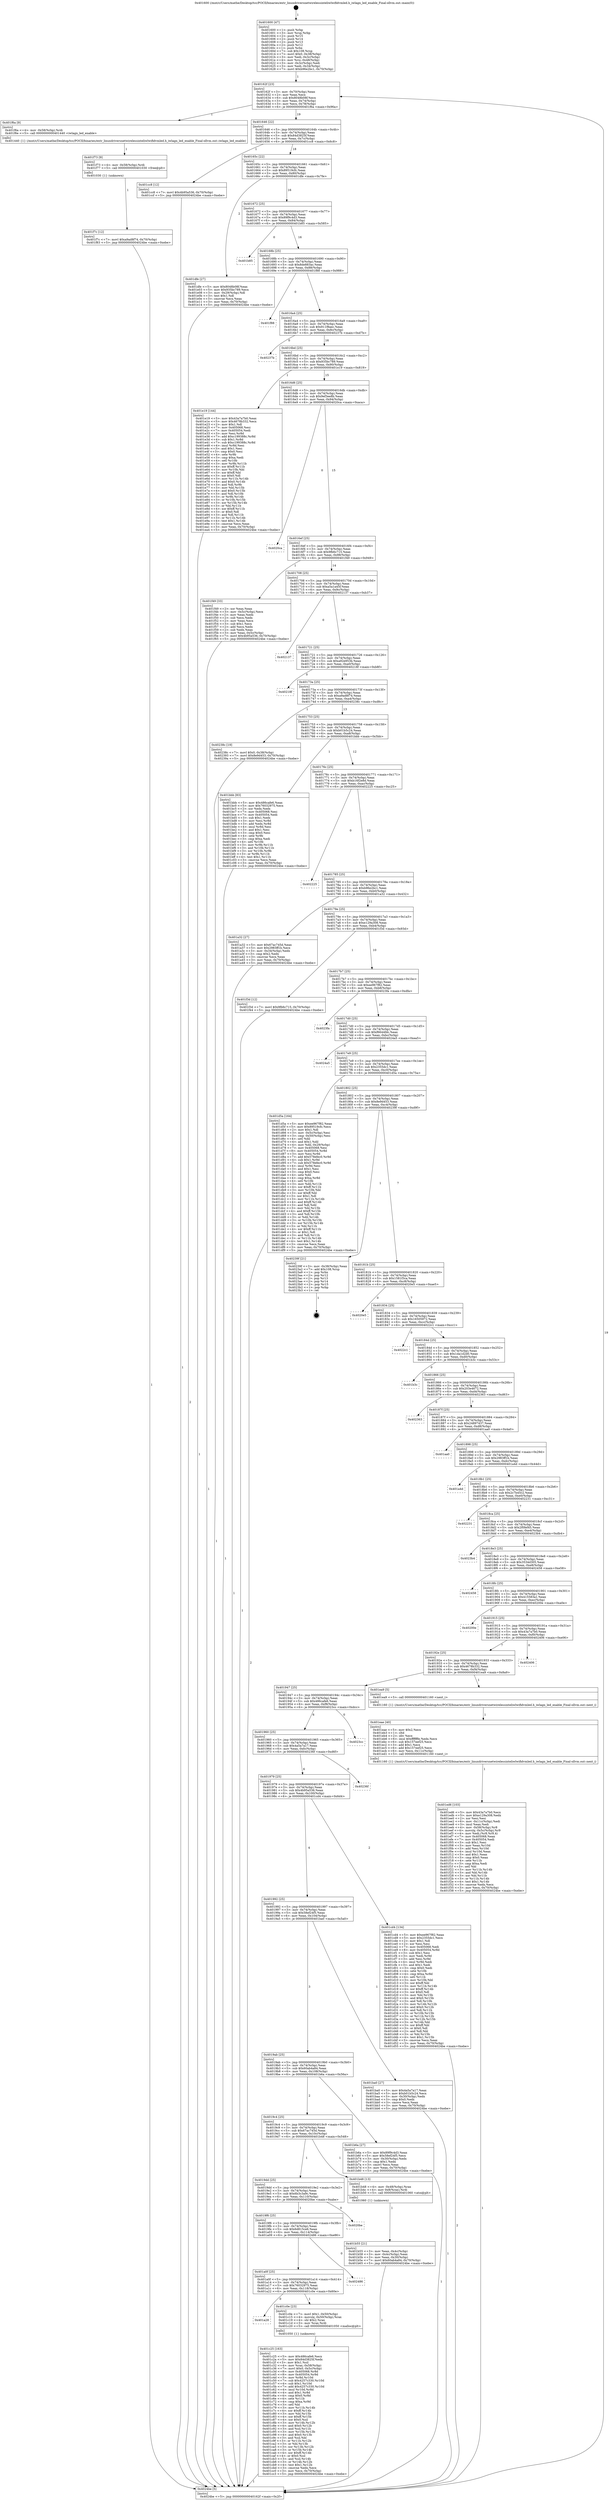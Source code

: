 digraph "0x401600" {
  label = "0x401600 (/mnt/c/Users/mathe/Desktop/tcc/POCII/binaries/extr_linuxdriversnetwirelessinteliwlwifidvmled.h_iwlagn_led_enable_Final-ollvm.out::main(0))"
  labelloc = "t"
  node[shape=record]

  Entry [label="",width=0.3,height=0.3,shape=circle,fillcolor=black,style=filled]
  "0x40162f" [label="{
     0x40162f [23]\l
     | [instrs]\l
     &nbsp;&nbsp;0x40162f \<+3\>: mov -0x70(%rbp),%eax\l
     &nbsp;&nbsp;0x401632 \<+2\>: mov %eax,%ecx\l
     &nbsp;&nbsp;0x401634 \<+6\>: sub $0x8048b08f,%ecx\l
     &nbsp;&nbsp;0x40163a \<+3\>: mov %eax,-0x74(%rbp)\l
     &nbsp;&nbsp;0x40163d \<+3\>: mov %ecx,-0x78(%rbp)\l
     &nbsp;&nbsp;0x401640 \<+6\>: je 0000000000401f6a \<main+0x96a\>\l
  }"]
  "0x401f6a" [label="{
     0x401f6a [9]\l
     | [instrs]\l
     &nbsp;&nbsp;0x401f6a \<+4\>: mov -0x58(%rbp),%rdi\l
     &nbsp;&nbsp;0x401f6e \<+5\>: call 0000000000401440 \<iwlagn_led_enable\>\l
     | [calls]\l
     &nbsp;&nbsp;0x401440 \{1\} (/mnt/c/Users/mathe/Desktop/tcc/POCII/binaries/extr_linuxdriversnetwirelessinteliwlwifidvmled.h_iwlagn_led_enable_Final-ollvm.out::iwlagn_led_enable)\l
  }"]
  "0x401646" [label="{
     0x401646 [22]\l
     | [instrs]\l
     &nbsp;&nbsp;0x401646 \<+5\>: jmp 000000000040164b \<main+0x4b\>\l
     &nbsp;&nbsp;0x40164b \<+3\>: mov -0x74(%rbp),%eax\l
     &nbsp;&nbsp;0x40164e \<+5\>: sub $0x84d3825f,%eax\l
     &nbsp;&nbsp;0x401653 \<+3\>: mov %eax,-0x7c(%rbp)\l
     &nbsp;&nbsp;0x401656 \<+6\>: je 0000000000401cc8 \<main+0x6c8\>\l
  }"]
  Exit [label="",width=0.3,height=0.3,shape=circle,fillcolor=black,style=filled,peripheries=2]
  "0x401cc8" [label="{
     0x401cc8 [12]\l
     | [instrs]\l
     &nbsp;&nbsp;0x401cc8 \<+7\>: movl $0x4b95a536,-0x70(%rbp)\l
     &nbsp;&nbsp;0x401ccf \<+5\>: jmp 00000000004024be \<main+0xebe\>\l
  }"]
  "0x40165c" [label="{
     0x40165c [22]\l
     | [instrs]\l
     &nbsp;&nbsp;0x40165c \<+5\>: jmp 0000000000401661 \<main+0x61\>\l
     &nbsp;&nbsp;0x401661 \<+3\>: mov -0x74(%rbp),%eax\l
     &nbsp;&nbsp;0x401664 \<+5\>: sub $0x89519cfc,%eax\l
     &nbsp;&nbsp;0x401669 \<+3\>: mov %eax,-0x80(%rbp)\l
     &nbsp;&nbsp;0x40166c \<+6\>: je 0000000000401dfe \<main+0x7fe\>\l
  }"]
  "0x401f7c" [label="{
     0x401f7c [12]\l
     | [instrs]\l
     &nbsp;&nbsp;0x401f7c \<+7\>: movl $0xa9ad8f74,-0x70(%rbp)\l
     &nbsp;&nbsp;0x401f83 \<+5\>: jmp 00000000004024be \<main+0xebe\>\l
  }"]
  "0x401dfe" [label="{
     0x401dfe [27]\l
     | [instrs]\l
     &nbsp;&nbsp;0x401dfe \<+5\>: mov $0x8048b08f,%eax\l
     &nbsp;&nbsp;0x401e03 \<+5\>: mov $0x935bc789,%ecx\l
     &nbsp;&nbsp;0x401e08 \<+3\>: mov -0x29(%rbp),%dl\l
     &nbsp;&nbsp;0x401e0b \<+3\>: test $0x1,%dl\l
     &nbsp;&nbsp;0x401e0e \<+3\>: cmovne %ecx,%eax\l
     &nbsp;&nbsp;0x401e11 \<+3\>: mov %eax,-0x70(%rbp)\l
     &nbsp;&nbsp;0x401e14 \<+5\>: jmp 00000000004024be \<main+0xebe\>\l
  }"]
  "0x401672" [label="{
     0x401672 [25]\l
     | [instrs]\l
     &nbsp;&nbsp;0x401672 \<+5\>: jmp 0000000000401677 \<main+0x77\>\l
     &nbsp;&nbsp;0x401677 \<+3\>: mov -0x74(%rbp),%eax\l
     &nbsp;&nbsp;0x40167a \<+5\>: sub $0x89f9c4d3,%eax\l
     &nbsp;&nbsp;0x40167f \<+6\>: mov %eax,-0x84(%rbp)\l
     &nbsp;&nbsp;0x401685 \<+6\>: je 0000000000401b85 \<main+0x585\>\l
  }"]
  "0x401f73" [label="{
     0x401f73 [9]\l
     | [instrs]\l
     &nbsp;&nbsp;0x401f73 \<+4\>: mov -0x58(%rbp),%rdi\l
     &nbsp;&nbsp;0x401f77 \<+5\>: call 0000000000401030 \<free@plt\>\l
     | [calls]\l
     &nbsp;&nbsp;0x401030 \{1\} (unknown)\l
  }"]
  "0x401b85" [label="{
     0x401b85\l
  }", style=dashed]
  "0x40168b" [label="{
     0x40168b [25]\l
     | [instrs]\l
     &nbsp;&nbsp;0x40168b \<+5\>: jmp 0000000000401690 \<main+0x90\>\l
     &nbsp;&nbsp;0x401690 \<+3\>: mov -0x74(%rbp),%eax\l
     &nbsp;&nbsp;0x401693 \<+5\>: sub $0x8de883ac,%eax\l
     &nbsp;&nbsp;0x401698 \<+6\>: mov %eax,-0x88(%rbp)\l
     &nbsp;&nbsp;0x40169e \<+6\>: je 0000000000401f88 \<main+0x988\>\l
  }"]
  "0x401ed6" [label="{
     0x401ed6 [103]\l
     | [instrs]\l
     &nbsp;&nbsp;0x401ed6 \<+5\>: mov $0x43a7a7b0,%ecx\l
     &nbsp;&nbsp;0x401edb \<+5\>: mov $0xe129a308,%edx\l
     &nbsp;&nbsp;0x401ee0 \<+2\>: xor %esi,%esi\l
     &nbsp;&nbsp;0x401ee2 \<+6\>: mov -0x11c(%rbp),%edi\l
     &nbsp;&nbsp;0x401ee8 \<+3\>: imul %eax,%edi\l
     &nbsp;&nbsp;0x401eeb \<+4\>: mov -0x58(%rbp),%r8\l
     &nbsp;&nbsp;0x401eef \<+4\>: movslq -0x5c(%rbp),%r9\l
     &nbsp;&nbsp;0x401ef3 \<+4\>: mov %edi,(%r8,%r9,4)\l
     &nbsp;&nbsp;0x401ef7 \<+7\>: mov 0x405068,%eax\l
     &nbsp;&nbsp;0x401efe \<+7\>: mov 0x405054,%edi\l
     &nbsp;&nbsp;0x401f05 \<+3\>: sub $0x1,%esi\l
     &nbsp;&nbsp;0x401f08 \<+3\>: mov %eax,%r10d\l
     &nbsp;&nbsp;0x401f0b \<+3\>: add %esi,%r10d\l
     &nbsp;&nbsp;0x401f0e \<+4\>: imul %r10d,%eax\l
     &nbsp;&nbsp;0x401f12 \<+3\>: and $0x1,%eax\l
     &nbsp;&nbsp;0x401f15 \<+3\>: cmp $0x0,%eax\l
     &nbsp;&nbsp;0x401f18 \<+4\>: sete %r11b\l
     &nbsp;&nbsp;0x401f1c \<+3\>: cmp $0xa,%edi\l
     &nbsp;&nbsp;0x401f1f \<+3\>: setl %bl\l
     &nbsp;&nbsp;0x401f22 \<+3\>: mov %r11b,%r14b\l
     &nbsp;&nbsp;0x401f25 \<+3\>: and %bl,%r14b\l
     &nbsp;&nbsp;0x401f28 \<+3\>: xor %bl,%r11b\l
     &nbsp;&nbsp;0x401f2b \<+3\>: or %r11b,%r14b\l
     &nbsp;&nbsp;0x401f2e \<+4\>: test $0x1,%r14b\l
     &nbsp;&nbsp;0x401f32 \<+3\>: cmovne %edx,%ecx\l
     &nbsp;&nbsp;0x401f35 \<+3\>: mov %ecx,-0x70(%rbp)\l
     &nbsp;&nbsp;0x401f38 \<+5\>: jmp 00000000004024be \<main+0xebe\>\l
  }"]
  "0x401f88" [label="{
     0x401f88\l
  }", style=dashed]
  "0x4016a4" [label="{
     0x4016a4 [25]\l
     | [instrs]\l
     &nbsp;&nbsp;0x4016a4 \<+5\>: jmp 00000000004016a9 \<main+0xa9\>\l
     &nbsp;&nbsp;0x4016a9 \<+3\>: mov -0x74(%rbp),%eax\l
     &nbsp;&nbsp;0x4016ac \<+5\>: sub $0x911f8aec,%eax\l
     &nbsp;&nbsp;0x4016b1 \<+6\>: mov %eax,-0x8c(%rbp)\l
     &nbsp;&nbsp;0x4016b7 \<+6\>: je 000000000040237b \<main+0xd7b\>\l
  }"]
  "0x401eae" [label="{
     0x401eae [40]\l
     | [instrs]\l
     &nbsp;&nbsp;0x401eae \<+5\>: mov $0x2,%ecx\l
     &nbsp;&nbsp;0x401eb3 \<+1\>: cltd\l
     &nbsp;&nbsp;0x401eb4 \<+2\>: idiv %ecx\l
     &nbsp;&nbsp;0x401eb6 \<+6\>: imul $0xfffffffe,%edx,%ecx\l
     &nbsp;&nbsp;0x401ebc \<+6\>: sub $0x157eef25,%ecx\l
     &nbsp;&nbsp;0x401ec2 \<+3\>: add $0x1,%ecx\l
     &nbsp;&nbsp;0x401ec5 \<+6\>: add $0x157eef25,%ecx\l
     &nbsp;&nbsp;0x401ecb \<+6\>: mov %ecx,-0x11c(%rbp)\l
     &nbsp;&nbsp;0x401ed1 \<+5\>: call 0000000000401160 \<next_i\>\l
     | [calls]\l
     &nbsp;&nbsp;0x401160 \{1\} (/mnt/c/Users/mathe/Desktop/tcc/POCII/binaries/extr_linuxdriversnetwirelessinteliwlwifidvmled.h_iwlagn_led_enable_Final-ollvm.out::next_i)\l
  }"]
  "0x40237b" [label="{
     0x40237b\l
  }", style=dashed]
  "0x4016bd" [label="{
     0x4016bd [25]\l
     | [instrs]\l
     &nbsp;&nbsp;0x4016bd \<+5\>: jmp 00000000004016c2 \<main+0xc2\>\l
     &nbsp;&nbsp;0x4016c2 \<+3\>: mov -0x74(%rbp),%eax\l
     &nbsp;&nbsp;0x4016c5 \<+5\>: sub $0x935bc789,%eax\l
     &nbsp;&nbsp;0x4016ca \<+6\>: mov %eax,-0x90(%rbp)\l
     &nbsp;&nbsp;0x4016d0 \<+6\>: je 0000000000401e19 \<main+0x819\>\l
  }"]
  "0x401c25" [label="{
     0x401c25 [163]\l
     | [instrs]\l
     &nbsp;&nbsp;0x401c25 \<+5\>: mov $0x486cafe6,%ecx\l
     &nbsp;&nbsp;0x401c2a \<+5\>: mov $0x84d3825f,%edx\l
     &nbsp;&nbsp;0x401c2f \<+3\>: mov $0x1,%sil\l
     &nbsp;&nbsp;0x401c32 \<+4\>: mov %rax,-0x58(%rbp)\l
     &nbsp;&nbsp;0x401c36 \<+7\>: movl $0x0,-0x5c(%rbp)\l
     &nbsp;&nbsp;0x401c3d \<+8\>: mov 0x405068,%r8d\l
     &nbsp;&nbsp;0x401c45 \<+8\>: mov 0x405054,%r9d\l
     &nbsp;&nbsp;0x401c4d \<+3\>: mov %r8d,%r10d\l
     &nbsp;&nbsp;0x401c50 \<+7\>: sub $0x4257c330,%r10d\l
     &nbsp;&nbsp;0x401c57 \<+4\>: sub $0x1,%r10d\l
     &nbsp;&nbsp;0x401c5b \<+7\>: add $0x4257c330,%r10d\l
     &nbsp;&nbsp;0x401c62 \<+4\>: imul %r10d,%r8d\l
     &nbsp;&nbsp;0x401c66 \<+4\>: and $0x1,%r8d\l
     &nbsp;&nbsp;0x401c6a \<+4\>: cmp $0x0,%r8d\l
     &nbsp;&nbsp;0x401c6e \<+4\>: sete %r11b\l
     &nbsp;&nbsp;0x401c72 \<+4\>: cmp $0xa,%r9d\l
     &nbsp;&nbsp;0x401c76 \<+3\>: setl %bl\l
     &nbsp;&nbsp;0x401c79 \<+3\>: mov %r11b,%r14b\l
     &nbsp;&nbsp;0x401c7c \<+4\>: xor $0xff,%r14b\l
     &nbsp;&nbsp;0x401c80 \<+3\>: mov %bl,%r15b\l
     &nbsp;&nbsp;0x401c83 \<+4\>: xor $0xff,%r15b\l
     &nbsp;&nbsp;0x401c87 \<+4\>: xor $0x0,%sil\l
     &nbsp;&nbsp;0x401c8b \<+3\>: mov %r14b,%r12b\l
     &nbsp;&nbsp;0x401c8e \<+4\>: and $0x0,%r12b\l
     &nbsp;&nbsp;0x401c92 \<+3\>: and %sil,%r11b\l
     &nbsp;&nbsp;0x401c95 \<+3\>: mov %r15b,%r13b\l
     &nbsp;&nbsp;0x401c98 \<+4\>: and $0x0,%r13b\l
     &nbsp;&nbsp;0x401c9c \<+3\>: and %sil,%bl\l
     &nbsp;&nbsp;0x401c9f \<+3\>: or %r11b,%r12b\l
     &nbsp;&nbsp;0x401ca2 \<+3\>: or %bl,%r13b\l
     &nbsp;&nbsp;0x401ca5 \<+3\>: xor %r13b,%r12b\l
     &nbsp;&nbsp;0x401ca8 \<+3\>: or %r15b,%r14b\l
     &nbsp;&nbsp;0x401cab \<+4\>: xor $0xff,%r14b\l
     &nbsp;&nbsp;0x401caf \<+4\>: or $0x0,%sil\l
     &nbsp;&nbsp;0x401cb3 \<+3\>: and %sil,%r14b\l
     &nbsp;&nbsp;0x401cb6 \<+3\>: or %r14b,%r12b\l
     &nbsp;&nbsp;0x401cb9 \<+4\>: test $0x1,%r12b\l
     &nbsp;&nbsp;0x401cbd \<+3\>: cmovne %edx,%ecx\l
     &nbsp;&nbsp;0x401cc0 \<+3\>: mov %ecx,-0x70(%rbp)\l
     &nbsp;&nbsp;0x401cc3 \<+5\>: jmp 00000000004024be \<main+0xebe\>\l
  }"]
  "0x401e19" [label="{
     0x401e19 [144]\l
     | [instrs]\l
     &nbsp;&nbsp;0x401e19 \<+5\>: mov $0x43a7a7b0,%eax\l
     &nbsp;&nbsp;0x401e1e \<+5\>: mov $0x4678b332,%ecx\l
     &nbsp;&nbsp;0x401e23 \<+2\>: mov $0x1,%dl\l
     &nbsp;&nbsp;0x401e25 \<+7\>: mov 0x405068,%esi\l
     &nbsp;&nbsp;0x401e2c \<+7\>: mov 0x405054,%edi\l
     &nbsp;&nbsp;0x401e33 \<+3\>: mov %esi,%r8d\l
     &nbsp;&nbsp;0x401e36 \<+7\>: add $0xc199388c,%r8d\l
     &nbsp;&nbsp;0x401e3d \<+4\>: sub $0x1,%r8d\l
     &nbsp;&nbsp;0x401e41 \<+7\>: sub $0xc199388c,%r8d\l
     &nbsp;&nbsp;0x401e48 \<+4\>: imul %r8d,%esi\l
     &nbsp;&nbsp;0x401e4c \<+3\>: and $0x1,%esi\l
     &nbsp;&nbsp;0x401e4f \<+3\>: cmp $0x0,%esi\l
     &nbsp;&nbsp;0x401e52 \<+4\>: sete %r9b\l
     &nbsp;&nbsp;0x401e56 \<+3\>: cmp $0xa,%edi\l
     &nbsp;&nbsp;0x401e59 \<+4\>: setl %r10b\l
     &nbsp;&nbsp;0x401e5d \<+3\>: mov %r9b,%r11b\l
     &nbsp;&nbsp;0x401e60 \<+4\>: xor $0xff,%r11b\l
     &nbsp;&nbsp;0x401e64 \<+3\>: mov %r10b,%bl\l
     &nbsp;&nbsp;0x401e67 \<+3\>: xor $0xff,%bl\l
     &nbsp;&nbsp;0x401e6a \<+3\>: xor $0x0,%dl\l
     &nbsp;&nbsp;0x401e6d \<+3\>: mov %r11b,%r14b\l
     &nbsp;&nbsp;0x401e70 \<+4\>: and $0x0,%r14b\l
     &nbsp;&nbsp;0x401e74 \<+3\>: and %dl,%r9b\l
     &nbsp;&nbsp;0x401e77 \<+3\>: mov %bl,%r15b\l
     &nbsp;&nbsp;0x401e7a \<+4\>: and $0x0,%r15b\l
     &nbsp;&nbsp;0x401e7e \<+3\>: and %dl,%r10b\l
     &nbsp;&nbsp;0x401e81 \<+3\>: or %r9b,%r14b\l
     &nbsp;&nbsp;0x401e84 \<+3\>: or %r10b,%r15b\l
     &nbsp;&nbsp;0x401e87 \<+3\>: xor %r15b,%r14b\l
     &nbsp;&nbsp;0x401e8a \<+3\>: or %bl,%r11b\l
     &nbsp;&nbsp;0x401e8d \<+4\>: xor $0xff,%r11b\l
     &nbsp;&nbsp;0x401e91 \<+3\>: or $0x0,%dl\l
     &nbsp;&nbsp;0x401e94 \<+3\>: and %dl,%r11b\l
     &nbsp;&nbsp;0x401e97 \<+3\>: or %r11b,%r14b\l
     &nbsp;&nbsp;0x401e9a \<+4\>: test $0x1,%r14b\l
     &nbsp;&nbsp;0x401e9e \<+3\>: cmovne %ecx,%eax\l
     &nbsp;&nbsp;0x401ea1 \<+3\>: mov %eax,-0x70(%rbp)\l
     &nbsp;&nbsp;0x401ea4 \<+5\>: jmp 00000000004024be \<main+0xebe\>\l
  }"]
  "0x4016d6" [label="{
     0x4016d6 [25]\l
     | [instrs]\l
     &nbsp;&nbsp;0x4016d6 \<+5\>: jmp 00000000004016db \<main+0xdb\>\l
     &nbsp;&nbsp;0x4016db \<+3\>: mov -0x74(%rbp),%eax\l
     &nbsp;&nbsp;0x4016de \<+5\>: sub $0x9ef3ee8b,%eax\l
     &nbsp;&nbsp;0x4016e3 \<+6\>: mov %eax,-0x94(%rbp)\l
     &nbsp;&nbsp;0x4016e9 \<+6\>: je 00000000004020ca \<main+0xaca\>\l
  }"]
  "0x401a28" [label="{
     0x401a28\l
  }", style=dashed]
  "0x4020ca" [label="{
     0x4020ca\l
  }", style=dashed]
  "0x4016ef" [label="{
     0x4016ef [25]\l
     | [instrs]\l
     &nbsp;&nbsp;0x4016ef \<+5\>: jmp 00000000004016f4 \<main+0xf4\>\l
     &nbsp;&nbsp;0x4016f4 \<+3\>: mov -0x74(%rbp),%eax\l
     &nbsp;&nbsp;0x4016f7 \<+5\>: sub $0x9fb6c715,%eax\l
     &nbsp;&nbsp;0x4016fc \<+6\>: mov %eax,-0x98(%rbp)\l
     &nbsp;&nbsp;0x401702 \<+6\>: je 0000000000401f49 \<main+0x949\>\l
  }"]
  "0x401c0e" [label="{
     0x401c0e [23]\l
     | [instrs]\l
     &nbsp;&nbsp;0x401c0e \<+7\>: movl $0x1,-0x50(%rbp)\l
     &nbsp;&nbsp;0x401c15 \<+4\>: movslq -0x50(%rbp),%rax\l
     &nbsp;&nbsp;0x401c19 \<+4\>: shl $0x2,%rax\l
     &nbsp;&nbsp;0x401c1d \<+3\>: mov %rax,%rdi\l
     &nbsp;&nbsp;0x401c20 \<+5\>: call 0000000000401050 \<malloc@plt\>\l
     | [calls]\l
     &nbsp;&nbsp;0x401050 \{1\} (unknown)\l
  }"]
  "0x401f49" [label="{
     0x401f49 [33]\l
     | [instrs]\l
     &nbsp;&nbsp;0x401f49 \<+2\>: xor %eax,%eax\l
     &nbsp;&nbsp;0x401f4b \<+3\>: mov -0x5c(%rbp),%ecx\l
     &nbsp;&nbsp;0x401f4e \<+2\>: mov %eax,%edx\l
     &nbsp;&nbsp;0x401f50 \<+2\>: sub %ecx,%edx\l
     &nbsp;&nbsp;0x401f52 \<+2\>: mov %eax,%ecx\l
     &nbsp;&nbsp;0x401f54 \<+3\>: sub $0x1,%ecx\l
     &nbsp;&nbsp;0x401f57 \<+2\>: add %ecx,%edx\l
     &nbsp;&nbsp;0x401f59 \<+2\>: sub %edx,%eax\l
     &nbsp;&nbsp;0x401f5b \<+3\>: mov %eax,-0x5c(%rbp)\l
     &nbsp;&nbsp;0x401f5e \<+7\>: movl $0x4b95a536,-0x70(%rbp)\l
     &nbsp;&nbsp;0x401f65 \<+5\>: jmp 00000000004024be \<main+0xebe\>\l
  }"]
  "0x401708" [label="{
     0x401708 [25]\l
     | [instrs]\l
     &nbsp;&nbsp;0x401708 \<+5\>: jmp 000000000040170d \<main+0x10d\>\l
     &nbsp;&nbsp;0x40170d \<+3\>: mov -0x74(%rbp),%eax\l
     &nbsp;&nbsp;0x401710 \<+5\>: sub $0xa5a1a45f,%eax\l
     &nbsp;&nbsp;0x401715 \<+6\>: mov %eax,-0x9c(%rbp)\l
     &nbsp;&nbsp;0x40171b \<+6\>: je 0000000000402137 \<main+0xb37\>\l
  }"]
  "0x401a0f" [label="{
     0x401a0f [25]\l
     | [instrs]\l
     &nbsp;&nbsp;0x401a0f \<+5\>: jmp 0000000000401a14 \<main+0x414\>\l
     &nbsp;&nbsp;0x401a14 \<+3\>: mov -0x74(%rbp),%eax\l
     &nbsp;&nbsp;0x401a17 \<+5\>: sub $0x76032975,%eax\l
     &nbsp;&nbsp;0x401a1c \<+6\>: mov %eax,-0x118(%rbp)\l
     &nbsp;&nbsp;0x401a22 \<+6\>: je 0000000000401c0e \<main+0x60e\>\l
  }"]
  "0x402137" [label="{
     0x402137\l
  }", style=dashed]
  "0x401721" [label="{
     0x401721 [25]\l
     | [instrs]\l
     &nbsp;&nbsp;0x401721 \<+5\>: jmp 0000000000401726 \<main+0x126\>\l
     &nbsp;&nbsp;0x401726 \<+3\>: mov -0x74(%rbp),%eax\l
     &nbsp;&nbsp;0x401729 \<+5\>: sub $0xa92e953b,%eax\l
     &nbsp;&nbsp;0x40172e \<+6\>: mov %eax,-0xa0(%rbp)\l
     &nbsp;&nbsp;0x401734 \<+6\>: je 000000000040218f \<main+0xb8f\>\l
  }"]
  "0x402486" [label="{
     0x402486\l
  }", style=dashed]
  "0x40218f" [label="{
     0x40218f\l
  }", style=dashed]
  "0x40173a" [label="{
     0x40173a [25]\l
     | [instrs]\l
     &nbsp;&nbsp;0x40173a \<+5\>: jmp 000000000040173f \<main+0x13f\>\l
     &nbsp;&nbsp;0x40173f \<+3\>: mov -0x74(%rbp),%eax\l
     &nbsp;&nbsp;0x401742 \<+5\>: sub $0xa9ad8f74,%eax\l
     &nbsp;&nbsp;0x401747 \<+6\>: mov %eax,-0xa4(%rbp)\l
     &nbsp;&nbsp;0x40174d \<+6\>: je 000000000040238c \<main+0xd8c\>\l
  }"]
  "0x4019f6" [label="{
     0x4019f6 [25]\l
     | [instrs]\l
     &nbsp;&nbsp;0x4019f6 \<+5\>: jmp 00000000004019fb \<main+0x3fb\>\l
     &nbsp;&nbsp;0x4019fb \<+3\>: mov -0x74(%rbp),%eax\l
     &nbsp;&nbsp;0x4019fe \<+5\>: sub $0x6d815ce6,%eax\l
     &nbsp;&nbsp;0x401a03 \<+6\>: mov %eax,-0x114(%rbp)\l
     &nbsp;&nbsp;0x401a09 \<+6\>: je 0000000000402486 \<main+0xe86\>\l
  }"]
  "0x40238c" [label="{
     0x40238c [19]\l
     | [instrs]\l
     &nbsp;&nbsp;0x40238c \<+7\>: movl $0x0,-0x38(%rbp)\l
     &nbsp;&nbsp;0x402393 \<+7\>: movl $0x8e9d453,-0x70(%rbp)\l
     &nbsp;&nbsp;0x40239a \<+5\>: jmp 00000000004024be \<main+0xebe\>\l
  }"]
  "0x401753" [label="{
     0x401753 [25]\l
     | [instrs]\l
     &nbsp;&nbsp;0x401753 \<+5\>: jmp 0000000000401758 \<main+0x158\>\l
     &nbsp;&nbsp;0x401758 \<+3\>: mov -0x74(%rbp),%eax\l
     &nbsp;&nbsp;0x40175b \<+5\>: sub $0xb01b5c24,%eax\l
     &nbsp;&nbsp;0x401760 \<+6\>: mov %eax,-0xa8(%rbp)\l
     &nbsp;&nbsp;0x401766 \<+6\>: je 0000000000401bbb \<main+0x5bb\>\l
  }"]
  "0x4020be" [label="{
     0x4020be\l
  }", style=dashed]
  "0x401bbb" [label="{
     0x401bbb [83]\l
     | [instrs]\l
     &nbsp;&nbsp;0x401bbb \<+5\>: mov $0x486cafe6,%eax\l
     &nbsp;&nbsp;0x401bc0 \<+5\>: mov $0x76032975,%ecx\l
     &nbsp;&nbsp;0x401bc5 \<+2\>: xor %edx,%edx\l
     &nbsp;&nbsp;0x401bc7 \<+7\>: mov 0x405068,%esi\l
     &nbsp;&nbsp;0x401bce \<+7\>: mov 0x405054,%edi\l
     &nbsp;&nbsp;0x401bd5 \<+3\>: sub $0x1,%edx\l
     &nbsp;&nbsp;0x401bd8 \<+3\>: mov %esi,%r8d\l
     &nbsp;&nbsp;0x401bdb \<+3\>: add %edx,%r8d\l
     &nbsp;&nbsp;0x401bde \<+4\>: imul %r8d,%esi\l
     &nbsp;&nbsp;0x401be2 \<+3\>: and $0x1,%esi\l
     &nbsp;&nbsp;0x401be5 \<+3\>: cmp $0x0,%esi\l
     &nbsp;&nbsp;0x401be8 \<+4\>: sete %r9b\l
     &nbsp;&nbsp;0x401bec \<+3\>: cmp $0xa,%edi\l
     &nbsp;&nbsp;0x401bef \<+4\>: setl %r10b\l
     &nbsp;&nbsp;0x401bf3 \<+3\>: mov %r9b,%r11b\l
     &nbsp;&nbsp;0x401bf6 \<+3\>: and %r10b,%r11b\l
     &nbsp;&nbsp;0x401bf9 \<+3\>: xor %r10b,%r9b\l
     &nbsp;&nbsp;0x401bfc \<+3\>: or %r9b,%r11b\l
     &nbsp;&nbsp;0x401bff \<+4\>: test $0x1,%r11b\l
     &nbsp;&nbsp;0x401c03 \<+3\>: cmovne %ecx,%eax\l
     &nbsp;&nbsp;0x401c06 \<+3\>: mov %eax,-0x70(%rbp)\l
     &nbsp;&nbsp;0x401c09 \<+5\>: jmp 00000000004024be \<main+0xebe\>\l
  }"]
  "0x40176c" [label="{
     0x40176c [25]\l
     | [instrs]\l
     &nbsp;&nbsp;0x40176c \<+5\>: jmp 0000000000401771 \<main+0x171\>\l
     &nbsp;&nbsp;0x401771 \<+3\>: mov -0x74(%rbp),%eax\l
     &nbsp;&nbsp;0x401774 \<+5\>: sub $0xb16f2e8d,%eax\l
     &nbsp;&nbsp;0x401779 \<+6\>: mov %eax,-0xac(%rbp)\l
     &nbsp;&nbsp;0x40177f \<+6\>: je 0000000000402225 \<main+0xc25\>\l
  }"]
  "0x401b55" [label="{
     0x401b55 [21]\l
     | [instrs]\l
     &nbsp;&nbsp;0x401b55 \<+3\>: mov %eax,-0x4c(%rbp)\l
     &nbsp;&nbsp;0x401b58 \<+3\>: mov -0x4c(%rbp),%eax\l
     &nbsp;&nbsp;0x401b5b \<+3\>: mov %eax,-0x30(%rbp)\l
     &nbsp;&nbsp;0x401b5e \<+7\>: movl $0x60ab4a84,-0x70(%rbp)\l
     &nbsp;&nbsp;0x401b65 \<+5\>: jmp 00000000004024be \<main+0xebe\>\l
  }"]
  "0x402225" [label="{
     0x402225\l
  }", style=dashed]
  "0x401785" [label="{
     0x401785 [25]\l
     | [instrs]\l
     &nbsp;&nbsp;0x401785 \<+5\>: jmp 000000000040178a \<main+0x18a\>\l
     &nbsp;&nbsp;0x40178a \<+3\>: mov -0x74(%rbp),%eax\l
     &nbsp;&nbsp;0x40178d \<+5\>: sub $0xb96e2bc1,%eax\l
     &nbsp;&nbsp;0x401792 \<+6\>: mov %eax,-0xb0(%rbp)\l
     &nbsp;&nbsp;0x401798 \<+6\>: je 0000000000401a32 \<main+0x432\>\l
  }"]
  "0x4019dd" [label="{
     0x4019dd [25]\l
     | [instrs]\l
     &nbsp;&nbsp;0x4019dd \<+5\>: jmp 00000000004019e2 \<main+0x3e2\>\l
     &nbsp;&nbsp;0x4019e2 \<+3\>: mov -0x74(%rbp),%eax\l
     &nbsp;&nbsp;0x4019e5 \<+5\>: sub $0x6b3c3a9c,%eax\l
     &nbsp;&nbsp;0x4019ea \<+6\>: mov %eax,-0x110(%rbp)\l
     &nbsp;&nbsp;0x4019f0 \<+6\>: je 00000000004020be \<main+0xabe\>\l
  }"]
  "0x401a32" [label="{
     0x401a32 [27]\l
     | [instrs]\l
     &nbsp;&nbsp;0x401a32 \<+5\>: mov $0x67ac745d,%eax\l
     &nbsp;&nbsp;0x401a37 \<+5\>: mov $0x2983ff1b,%ecx\l
     &nbsp;&nbsp;0x401a3c \<+3\>: mov -0x34(%rbp),%edx\l
     &nbsp;&nbsp;0x401a3f \<+3\>: cmp $0x2,%edx\l
     &nbsp;&nbsp;0x401a42 \<+3\>: cmovne %ecx,%eax\l
     &nbsp;&nbsp;0x401a45 \<+3\>: mov %eax,-0x70(%rbp)\l
     &nbsp;&nbsp;0x401a48 \<+5\>: jmp 00000000004024be \<main+0xebe\>\l
  }"]
  "0x40179e" [label="{
     0x40179e [25]\l
     | [instrs]\l
     &nbsp;&nbsp;0x40179e \<+5\>: jmp 00000000004017a3 \<main+0x1a3\>\l
     &nbsp;&nbsp;0x4017a3 \<+3\>: mov -0x74(%rbp),%eax\l
     &nbsp;&nbsp;0x4017a6 \<+5\>: sub $0xe129a308,%eax\l
     &nbsp;&nbsp;0x4017ab \<+6\>: mov %eax,-0xb4(%rbp)\l
     &nbsp;&nbsp;0x4017b1 \<+6\>: je 0000000000401f3d \<main+0x93d\>\l
  }"]
  "0x4024be" [label="{
     0x4024be [5]\l
     | [instrs]\l
     &nbsp;&nbsp;0x4024be \<+5\>: jmp 000000000040162f \<main+0x2f\>\l
  }"]
  "0x401600" [label="{
     0x401600 [47]\l
     | [instrs]\l
     &nbsp;&nbsp;0x401600 \<+1\>: push %rbp\l
     &nbsp;&nbsp;0x401601 \<+3\>: mov %rsp,%rbp\l
     &nbsp;&nbsp;0x401604 \<+2\>: push %r15\l
     &nbsp;&nbsp;0x401606 \<+2\>: push %r14\l
     &nbsp;&nbsp;0x401608 \<+2\>: push %r13\l
     &nbsp;&nbsp;0x40160a \<+2\>: push %r12\l
     &nbsp;&nbsp;0x40160c \<+1\>: push %rbx\l
     &nbsp;&nbsp;0x40160d \<+7\>: sub $0x108,%rsp\l
     &nbsp;&nbsp;0x401614 \<+7\>: movl $0x0,-0x38(%rbp)\l
     &nbsp;&nbsp;0x40161b \<+3\>: mov %edi,-0x3c(%rbp)\l
     &nbsp;&nbsp;0x40161e \<+4\>: mov %rsi,-0x48(%rbp)\l
     &nbsp;&nbsp;0x401622 \<+3\>: mov -0x3c(%rbp),%edi\l
     &nbsp;&nbsp;0x401625 \<+3\>: mov %edi,-0x34(%rbp)\l
     &nbsp;&nbsp;0x401628 \<+7\>: movl $0xb96e2bc1,-0x70(%rbp)\l
  }"]
  "0x401b48" [label="{
     0x401b48 [13]\l
     | [instrs]\l
     &nbsp;&nbsp;0x401b48 \<+4\>: mov -0x48(%rbp),%rax\l
     &nbsp;&nbsp;0x401b4c \<+4\>: mov 0x8(%rax),%rdi\l
     &nbsp;&nbsp;0x401b50 \<+5\>: call 0000000000401060 \<atoi@plt\>\l
     | [calls]\l
     &nbsp;&nbsp;0x401060 \{1\} (unknown)\l
  }"]
  "0x401f3d" [label="{
     0x401f3d [12]\l
     | [instrs]\l
     &nbsp;&nbsp;0x401f3d \<+7\>: movl $0x9fb6c715,-0x70(%rbp)\l
     &nbsp;&nbsp;0x401f44 \<+5\>: jmp 00000000004024be \<main+0xebe\>\l
  }"]
  "0x4017b7" [label="{
     0x4017b7 [25]\l
     | [instrs]\l
     &nbsp;&nbsp;0x4017b7 \<+5\>: jmp 00000000004017bc \<main+0x1bc\>\l
     &nbsp;&nbsp;0x4017bc \<+3\>: mov -0x74(%rbp),%eax\l
     &nbsp;&nbsp;0x4017bf \<+5\>: sub $0xee967f82,%eax\l
     &nbsp;&nbsp;0x4017c4 \<+6\>: mov %eax,-0xb8(%rbp)\l
     &nbsp;&nbsp;0x4017ca \<+6\>: je 00000000004023fa \<main+0xdfa\>\l
  }"]
  "0x4019c4" [label="{
     0x4019c4 [25]\l
     | [instrs]\l
     &nbsp;&nbsp;0x4019c4 \<+5\>: jmp 00000000004019c9 \<main+0x3c9\>\l
     &nbsp;&nbsp;0x4019c9 \<+3\>: mov -0x74(%rbp),%eax\l
     &nbsp;&nbsp;0x4019cc \<+5\>: sub $0x67ac745d,%eax\l
     &nbsp;&nbsp;0x4019d1 \<+6\>: mov %eax,-0x10c(%rbp)\l
     &nbsp;&nbsp;0x4019d7 \<+6\>: je 0000000000401b48 \<main+0x548\>\l
  }"]
  "0x4023fa" [label="{
     0x4023fa\l
  }", style=dashed]
  "0x4017d0" [label="{
     0x4017d0 [25]\l
     | [instrs]\l
     &nbsp;&nbsp;0x4017d0 \<+5\>: jmp 00000000004017d5 \<main+0x1d5\>\l
     &nbsp;&nbsp;0x4017d5 \<+3\>: mov -0x74(%rbp),%eax\l
     &nbsp;&nbsp;0x4017d8 \<+5\>: sub $0xf6644fdc,%eax\l
     &nbsp;&nbsp;0x4017dd \<+6\>: mov %eax,-0xbc(%rbp)\l
     &nbsp;&nbsp;0x4017e3 \<+6\>: je 00000000004024a5 \<main+0xea5\>\l
  }"]
  "0x401b6a" [label="{
     0x401b6a [27]\l
     | [instrs]\l
     &nbsp;&nbsp;0x401b6a \<+5\>: mov $0x89f9c4d3,%eax\l
     &nbsp;&nbsp;0x401b6f \<+5\>: mov $0x58ef24f5,%ecx\l
     &nbsp;&nbsp;0x401b74 \<+3\>: mov -0x30(%rbp),%edx\l
     &nbsp;&nbsp;0x401b77 \<+3\>: cmp $0x1,%edx\l
     &nbsp;&nbsp;0x401b7a \<+3\>: cmovl %ecx,%eax\l
     &nbsp;&nbsp;0x401b7d \<+3\>: mov %eax,-0x70(%rbp)\l
     &nbsp;&nbsp;0x401b80 \<+5\>: jmp 00000000004024be \<main+0xebe\>\l
  }"]
  "0x4024a5" [label="{
     0x4024a5\l
  }", style=dashed]
  "0x4017e9" [label="{
     0x4017e9 [25]\l
     | [instrs]\l
     &nbsp;&nbsp;0x4017e9 \<+5\>: jmp 00000000004017ee \<main+0x1ee\>\l
     &nbsp;&nbsp;0x4017ee \<+3\>: mov -0x74(%rbp),%eax\l
     &nbsp;&nbsp;0x4017f1 \<+5\>: sub $0x2355dc1,%eax\l
     &nbsp;&nbsp;0x4017f6 \<+6\>: mov %eax,-0xc0(%rbp)\l
     &nbsp;&nbsp;0x4017fc \<+6\>: je 0000000000401d5a \<main+0x75a\>\l
  }"]
  "0x4019ab" [label="{
     0x4019ab [25]\l
     | [instrs]\l
     &nbsp;&nbsp;0x4019ab \<+5\>: jmp 00000000004019b0 \<main+0x3b0\>\l
     &nbsp;&nbsp;0x4019b0 \<+3\>: mov -0x74(%rbp),%eax\l
     &nbsp;&nbsp;0x4019b3 \<+5\>: sub $0x60ab4a84,%eax\l
     &nbsp;&nbsp;0x4019b8 \<+6\>: mov %eax,-0x108(%rbp)\l
     &nbsp;&nbsp;0x4019be \<+6\>: je 0000000000401b6a \<main+0x56a\>\l
  }"]
  "0x401d5a" [label="{
     0x401d5a [164]\l
     | [instrs]\l
     &nbsp;&nbsp;0x401d5a \<+5\>: mov $0xee967f82,%eax\l
     &nbsp;&nbsp;0x401d5f \<+5\>: mov $0x89519cfc,%ecx\l
     &nbsp;&nbsp;0x401d64 \<+2\>: mov $0x1,%dl\l
     &nbsp;&nbsp;0x401d66 \<+3\>: mov -0x5c(%rbp),%esi\l
     &nbsp;&nbsp;0x401d69 \<+3\>: cmp -0x50(%rbp),%esi\l
     &nbsp;&nbsp;0x401d6c \<+4\>: setl %dil\l
     &nbsp;&nbsp;0x401d70 \<+4\>: and $0x1,%dil\l
     &nbsp;&nbsp;0x401d74 \<+4\>: mov %dil,-0x29(%rbp)\l
     &nbsp;&nbsp;0x401d78 \<+7\>: mov 0x405068,%esi\l
     &nbsp;&nbsp;0x401d7f \<+8\>: mov 0x405054,%r8d\l
     &nbsp;&nbsp;0x401d87 \<+3\>: mov %esi,%r9d\l
     &nbsp;&nbsp;0x401d8a \<+7\>: add $0x578efec0,%r9d\l
     &nbsp;&nbsp;0x401d91 \<+4\>: sub $0x1,%r9d\l
     &nbsp;&nbsp;0x401d95 \<+7\>: sub $0x578efec0,%r9d\l
     &nbsp;&nbsp;0x401d9c \<+4\>: imul %r9d,%esi\l
     &nbsp;&nbsp;0x401da0 \<+3\>: and $0x1,%esi\l
     &nbsp;&nbsp;0x401da3 \<+3\>: cmp $0x0,%esi\l
     &nbsp;&nbsp;0x401da6 \<+4\>: sete %dil\l
     &nbsp;&nbsp;0x401daa \<+4\>: cmp $0xa,%r8d\l
     &nbsp;&nbsp;0x401dae \<+4\>: setl %r10b\l
     &nbsp;&nbsp;0x401db2 \<+3\>: mov %dil,%r11b\l
     &nbsp;&nbsp;0x401db5 \<+4\>: xor $0xff,%r11b\l
     &nbsp;&nbsp;0x401db9 \<+3\>: mov %r10b,%bl\l
     &nbsp;&nbsp;0x401dbc \<+3\>: xor $0xff,%bl\l
     &nbsp;&nbsp;0x401dbf \<+3\>: xor $0x1,%dl\l
     &nbsp;&nbsp;0x401dc2 \<+3\>: mov %r11b,%r14b\l
     &nbsp;&nbsp;0x401dc5 \<+4\>: and $0xff,%r14b\l
     &nbsp;&nbsp;0x401dc9 \<+3\>: and %dl,%dil\l
     &nbsp;&nbsp;0x401dcc \<+3\>: mov %bl,%r15b\l
     &nbsp;&nbsp;0x401dcf \<+4\>: and $0xff,%r15b\l
     &nbsp;&nbsp;0x401dd3 \<+3\>: and %dl,%r10b\l
     &nbsp;&nbsp;0x401dd6 \<+3\>: or %dil,%r14b\l
     &nbsp;&nbsp;0x401dd9 \<+3\>: or %r10b,%r15b\l
     &nbsp;&nbsp;0x401ddc \<+3\>: xor %r15b,%r14b\l
     &nbsp;&nbsp;0x401ddf \<+3\>: or %bl,%r11b\l
     &nbsp;&nbsp;0x401de2 \<+4\>: xor $0xff,%r11b\l
     &nbsp;&nbsp;0x401de6 \<+3\>: or $0x1,%dl\l
     &nbsp;&nbsp;0x401de9 \<+3\>: and %dl,%r11b\l
     &nbsp;&nbsp;0x401dec \<+3\>: or %r11b,%r14b\l
     &nbsp;&nbsp;0x401def \<+4\>: test $0x1,%r14b\l
     &nbsp;&nbsp;0x401df3 \<+3\>: cmovne %ecx,%eax\l
     &nbsp;&nbsp;0x401df6 \<+3\>: mov %eax,-0x70(%rbp)\l
     &nbsp;&nbsp;0x401df9 \<+5\>: jmp 00000000004024be \<main+0xebe\>\l
  }"]
  "0x401802" [label="{
     0x401802 [25]\l
     | [instrs]\l
     &nbsp;&nbsp;0x401802 \<+5\>: jmp 0000000000401807 \<main+0x207\>\l
     &nbsp;&nbsp;0x401807 \<+3\>: mov -0x74(%rbp),%eax\l
     &nbsp;&nbsp;0x40180a \<+5\>: sub $0x8e9d453,%eax\l
     &nbsp;&nbsp;0x40180f \<+6\>: mov %eax,-0xc4(%rbp)\l
     &nbsp;&nbsp;0x401815 \<+6\>: je 000000000040239f \<main+0xd9f\>\l
  }"]
  "0x401ba0" [label="{
     0x401ba0 [27]\l
     | [instrs]\l
     &nbsp;&nbsp;0x401ba0 \<+5\>: mov $0x4a5a7a17,%eax\l
     &nbsp;&nbsp;0x401ba5 \<+5\>: mov $0xb01b5c24,%ecx\l
     &nbsp;&nbsp;0x401baa \<+3\>: mov -0x30(%rbp),%edx\l
     &nbsp;&nbsp;0x401bad \<+3\>: cmp $0x0,%edx\l
     &nbsp;&nbsp;0x401bb0 \<+3\>: cmove %ecx,%eax\l
     &nbsp;&nbsp;0x401bb3 \<+3\>: mov %eax,-0x70(%rbp)\l
     &nbsp;&nbsp;0x401bb6 \<+5\>: jmp 00000000004024be \<main+0xebe\>\l
  }"]
  "0x40239f" [label="{
     0x40239f [21]\l
     | [instrs]\l
     &nbsp;&nbsp;0x40239f \<+3\>: mov -0x38(%rbp),%eax\l
     &nbsp;&nbsp;0x4023a2 \<+7\>: add $0x108,%rsp\l
     &nbsp;&nbsp;0x4023a9 \<+1\>: pop %rbx\l
     &nbsp;&nbsp;0x4023aa \<+2\>: pop %r12\l
     &nbsp;&nbsp;0x4023ac \<+2\>: pop %r13\l
     &nbsp;&nbsp;0x4023ae \<+2\>: pop %r14\l
     &nbsp;&nbsp;0x4023b0 \<+2\>: pop %r15\l
     &nbsp;&nbsp;0x4023b2 \<+1\>: pop %rbp\l
     &nbsp;&nbsp;0x4023b3 \<+1\>: ret\l
  }"]
  "0x40181b" [label="{
     0x40181b [25]\l
     | [instrs]\l
     &nbsp;&nbsp;0x40181b \<+5\>: jmp 0000000000401820 \<main+0x220\>\l
     &nbsp;&nbsp;0x401820 \<+3\>: mov -0x74(%rbp),%eax\l
     &nbsp;&nbsp;0x401823 \<+5\>: sub $0x1581f3ca,%eax\l
     &nbsp;&nbsp;0x401828 \<+6\>: mov %eax,-0xc8(%rbp)\l
     &nbsp;&nbsp;0x40182e \<+6\>: je 00000000004020e5 \<main+0xae5\>\l
  }"]
  "0x401992" [label="{
     0x401992 [25]\l
     | [instrs]\l
     &nbsp;&nbsp;0x401992 \<+5\>: jmp 0000000000401997 \<main+0x397\>\l
     &nbsp;&nbsp;0x401997 \<+3\>: mov -0x74(%rbp),%eax\l
     &nbsp;&nbsp;0x40199a \<+5\>: sub $0x58ef24f5,%eax\l
     &nbsp;&nbsp;0x40199f \<+6\>: mov %eax,-0x104(%rbp)\l
     &nbsp;&nbsp;0x4019a5 \<+6\>: je 0000000000401ba0 \<main+0x5a0\>\l
  }"]
  "0x4020e5" [label="{
     0x4020e5\l
  }", style=dashed]
  "0x401834" [label="{
     0x401834 [25]\l
     | [instrs]\l
     &nbsp;&nbsp;0x401834 \<+5\>: jmp 0000000000401839 \<main+0x239\>\l
     &nbsp;&nbsp;0x401839 \<+3\>: mov -0x74(%rbp),%eax\l
     &nbsp;&nbsp;0x40183c \<+5\>: sub $0x16505972,%eax\l
     &nbsp;&nbsp;0x401841 \<+6\>: mov %eax,-0xcc(%rbp)\l
     &nbsp;&nbsp;0x401847 \<+6\>: je 00000000004022c1 \<main+0xcc1\>\l
  }"]
  "0x401cd4" [label="{
     0x401cd4 [134]\l
     | [instrs]\l
     &nbsp;&nbsp;0x401cd4 \<+5\>: mov $0xee967f82,%eax\l
     &nbsp;&nbsp;0x401cd9 \<+5\>: mov $0x2355dc1,%ecx\l
     &nbsp;&nbsp;0x401cde \<+2\>: mov $0x1,%dl\l
     &nbsp;&nbsp;0x401ce0 \<+2\>: xor %esi,%esi\l
     &nbsp;&nbsp;0x401ce2 \<+7\>: mov 0x405068,%edi\l
     &nbsp;&nbsp;0x401ce9 \<+8\>: mov 0x405054,%r8d\l
     &nbsp;&nbsp;0x401cf1 \<+3\>: sub $0x1,%esi\l
     &nbsp;&nbsp;0x401cf4 \<+3\>: mov %edi,%r9d\l
     &nbsp;&nbsp;0x401cf7 \<+3\>: add %esi,%r9d\l
     &nbsp;&nbsp;0x401cfa \<+4\>: imul %r9d,%edi\l
     &nbsp;&nbsp;0x401cfe \<+3\>: and $0x1,%edi\l
     &nbsp;&nbsp;0x401d01 \<+3\>: cmp $0x0,%edi\l
     &nbsp;&nbsp;0x401d04 \<+4\>: sete %r10b\l
     &nbsp;&nbsp;0x401d08 \<+4\>: cmp $0xa,%r8d\l
     &nbsp;&nbsp;0x401d0c \<+4\>: setl %r11b\l
     &nbsp;&nbsp;0x401d10 \<+3\>: mov %r10b,%bl\l
     &nbsp;&nbsp;0x401d13 \<+3\>: xor $0xff,%bl\l
     &nbsp;&nbsp;0x401d16 \<+3\>: mov %r11b,%r14b\l
     &nbsp;&nbsp;0x401d19 \<+4\>: xor $0xff,%r14b\l
     &nbsp;&nbsp;0x401d1d \<+3\>: xor $0x0,%dl\l
     &nbsp;&nbsp;0x401d20 \<+3\>: mov %bl,%r15b\l
     &nbsp;&nbsp;0x401d23 \<+4\>: and $0x0,%r15b\l
     &nbsp;&nbsp;0x401d27 \<+3\>: and %dl,%r10b\l
     &nbsp;&nbsp;0x401d2a \<+3\>: mov %r14b,%r12b\l
     &nbsp;&nbsp;0x401d2d \<+4\>: and $0x0,%r12b\l
     &nbsp;&nbsp;0x401d31 \<+3\>: and %dl,%r11b\l
     &nbsp;&nbsp;0x401d34 \<+3\>: or %r10b,%r15b\l
     &nbsp;&nbsp;0x401d37 \<+3\>: or %r11b,%r12b\l
     &nbsp;&nbsp;0x401d3a \<+3\>: xor %r12b,%r15b\l
     &nbsp;&nbsp;0x401d3d \<+3\>: or %r14b,%bl\l
     &nbsp;&nbsp;0x401d40 \<+3\>: xor $0xff,%bl\l
     &nbsp;&nbsp;0x401d43 \<+3\>: or $0x0,%dl\l
     &nbsp;&nbsp;0x401d46 \<+2\>: and %dl,%bl\l
     &nbsp;&nbsp;0x401d48 \<+3\>: or %bl,%r15b\l
     &nbsp;&nbsp;0x401d4b \<+4\>: test $0x1,%r15b\l
     &nbsp;&nbsp;0x401d4f \<+3\>: cmovne %ecx,%eax\l
     &nbsp;&nbsp;0x401d52 \<+3\>: mov %eax,-0x70(%rbp)\l
     &nbsp;&nbsp;0x401d55 \<+5\>: jmp 00000000004024be \<main+0xebe\>\l
  }"]
  "0x4022c1" [label="{
     0x4022c1\l
  }", style=dashed]
  "0x40184d" [label="{
     0x40184d [25]\l
     | [instrs]\l
     &nbsp;&nbsp;0x40184d \<+5\>: jmp 0000000000401852 \<main+0x252\>\l
     &nbsp;&nbsp;0x401852 \<+3\>: mov -0x74(%rbp),%eax\l
     &nbsp;&nbsp;0x401855 \<+5\>: sub $0x1da1d2d0,%eax\l
     &nbsp;&nbsp;0x40185a \<+6\>: mov %eax,-0xd0(%rbp)\l
     &nbsp;&nbsp;0x401860 \<+6\>: je 0000000000401b3c \<main+0x53c\>\l
  }"]
  "0x401979" [label="{
     0x401979 [25]\l
     | [instrs]\l
     &nbsp;&nbsp;0x401979 \<+5\>: jmp 000000000040197e \<main+0x37e\>\l
     &nbsp;&nbsp;0x40197e \<+3\>: mov -0x74(%rbp),%eax\l
     &nbsp;&nbsp;0x401981 \<+5\>: sub $0x4b95a536,%eax\l
     &nbsp;&nbsp;0x401986 \<+6\>: mov %eax,-0x100(%rbp)\l
     &nbsp;&nbsp;0x40198c \<+6\>: je 0000000000401cd4 \<main+0x6d4\>\l
  }"]
  "0x401b3c" [label="{
     0x401b3c\l
  }", style=dashed]
  "0x401866" [label="{
     0x401866 [25]\l
     | [instrs]\l
     &nbsp;&nbsp;0x401866 \<+5\>: jmp 000000000040186b \<main+0x26b\>\l
     &nbsp;&nbsp;0x40186b \<+3\>: mov -0x74(%rbp),%eax\l
     &nbsp;&nbsp;0x40186e \<+5\>: sub $0x203e4672,%eax\l
     &nbsp;&nbsp;0x401873 \<+6\>: mov %eax,-0xd4(%rbp)\l
     &nbsp;&nbsp;0x401879 \<+6\>: je 0000000000402363 \<main+0xd63\>\l
  }"]
  "0x40236f" [label="{
     0x40236f\l
  }", style=dashed]
  "0x402363" [label="{
     0x402363\l
  }", style=dashed]
  "0x40187f" [label="{
     0x40187f [25]\l
     | [instrs]\l
     &nbsp;&nbsp;0x40187f \<+5\>: jmp 0000000000401884 \<main+0x284\>\l
     &nbsp;&nbsp;0x401884 \<+3\>: mov -0x74(%rbp),%eax\l
     &nbsp;&nbsp;0x401887 \<+5\>: sub $0x24897437,%eax\l
     &nbsp;&nbsp;0x40188c \<+6\>: mov %eax,-0xd8(%rbp)\l
     &nbsp;&nbsp;0x401892 \<+6\>: je 0000000000401aa0 \<main+0x4a0\>\l
  }"]
  "0x401960" [label="{
     0x401960 [25]\l
     | [instrs]\l
     &nbsp;&nbsp;0x401960 \<+5\>: jmp 0000000000401965 \<main+0x365\>\l
     &nbsp;&nbsp;0x401965 \<+3\>: mov -0x74(%rbp),%eax\l
     &nbsp;&nbsp;0x401968 \<+5\>: sub $0x4a5a7a17,%eax\l
     &nbsp;&nbsp;0x40196d \<+6\>: mov %eax,-0xfc(%rbp)\l
     &nbsp;&nbsp;0x401973 \<+6\>: je 000000000040236f \<main+0xd6f\>\l
  }"]
  "0x401aa0" [label="{
     0x401aa0\l
  }", style=dashed]
  "0x401898" [label="{
     0x401898 [25]\l
     | [instrs]\l
     &nbsp;&nbsp;0x401898 \<+5\>: jmp 000000000040189d \<main+0x29d\>\l
     &nbsp;&nbsp;0x40189d \<+3\>: mov -0x74(%rbp),%eax\l
     &nbsp;&nbsp;0x4018a0 \<+5\>: sub $0x2983ff1b,%eax\l
     &nbsp;&nbsp;0x4018a5 \<+6\>: mov %eax,-0xdc(%rbp)\l
     &nbsp;&nbsp;0x4018ab \<+6\>: je 0000000000401a4d \<main+0x44d\>\l
  }"]
  "0x4023cc" [label="{
     0x4023cc\l
  }", style=dashed]
  "0x401a4d" [label="{
     0x401a4d\l
  }", style=dashed]
  "0x4018b1" [label="{
     0x4018b1 [25]\l
     | [instrs]\l
     &nbsp;&nbsp;0x4018b1 \<+5\>: jmp 00000000004018b6 \<main+0x2b6\>\l
     &nbsp;&nbsp;0x4018b6 \<+3\>: mov -0x74(%rbp),%eax\l
     &nbsp;&nbsp;0x4018b9 \<+5\>: sub $0x2c7b45c2,%eax\l
     &nbsp;&nbsp;0x4018be \<+6\>: mov %eax,-0xe0(%rbp)\l
     &nbsp;&nbsp;0x4018c4 \<+6\>: je 0000000000402231 \<main+0xc31\>\l
  }"]
  "0x401947" [label="{
     0x401947 [25]\l
     | [instrs]\l
     &nbsp;&nbsp;0x401947 \<+5\>: jmp 000000000040194c \<main+0x34c\>\l
     &nbsp;&nbsp;0x40194c \<+3\>: mov -0x74(%rbp),%eax\l
     &nbsp;&nbsp;0x40194f \<+5\>: sub $0x486cafe6,%eax\l
     &nbsp;&nbsp;0x401954 \<+6\>: mov %eax,-0xf8(%rbp)\l
     &nbsp;&nbsp;0x40195a \<+6\>: je 00000000004023cc \<main+0xdcc\>\l
  }"]
  "0x402231" [label="{
     0x402231\l
  }", style=dashed]
  "0x4018ca" [label="{
     0x4018ca [25]\l
     | [instrs]\l
     &nbsp;&nbsp;0x4018ca \<+5\>: jmp 00000000004018cf \<main+0x2cf\>\l
     &nbsp;&nbsp;0x4018cf \<+3\>: mov -0x74(%rbp),%eax\l
     &nbsp;&nbsp;0x4018d2 \<+5\>: sub $0x2f0fef45,%eax\l
     &nbsp;&nbsp;0x4018d7 \<+6\>: mov %eax,-0xe4(%rbp)\l
     &nbsp;&nbsp;0x4018dd \<+6\>: je 00000000004023b4 \<main+0xdb4\>\l
  }"]
  "0x401ea9" [label="{
     0x401ea9 [5]\l
     | [instrs]\l
     &nbsp;&nbsp;0x401ea9 \<+5\>: call 0000000000401160 \<next_i\>\l
     | [calls]\l
     &nbsp;&nbsp;0x401160 \{1\} (/mnt/c/Users/mathe/Desktop/tcc/POCII/binaries/extr_linuxdriversnetwirelessinteliwlwifidvmled.h_iwlagn_led_enable_Final-ollvm.out::next_i)\l
  }"]
  "0x4023b4" [label="{
     0x4023b4\l
  }", style=dashed]
  "0x4018e3" [label="{
     0x4018e3 [25]\l
     | [instrs]\l
     &nbsp;&nbsp;0x4018e3 \<+5\>: jmp 00000000004018e8 \<main+0x2e8\>\l
     &nbsp;&nbsp;0x4018e8 \<+3\>: mov -0x74(%rbp),%eax\l
     &nbsp;&nbsp;0x4018eb \<+5\>: sub $0x3534d305,%eax\l
     &nbsp;&nbsp;0x4018f0 \<+6\>: mov %eax,-0xe8(%rbp)\l
     &nbsp;&nbsp;0x4018f6 \<+6\>: je 0000000000402458 \<main+0xe58\>\l
  }"]
  "0x40192e" [label="{
     0x40192e [25]\l
     | [instrs]\l
     &nbsp;&nbsp;0x40192e \<+5\>: jmp 0000000000401933 \<main+0x333\>\l
     &nbsp;&nbsp;0x401933 \<+3\>: mov -0x74(%rbp),%eax\l
     &nbsp;&nbsp;0x401936 \<+5\>: sub $0x4678b332,%eax\l
     &nbsp;&nbsp;0x40193b \<+6\>: mov %eax,-0xf4(%rbp)\l
     &nbsp;&nbsp;0x401941 \<+6\>: je 0000000000401ea9 \<main+0x8a9\>\l
  }"]
  "0x402458" [label="{
     0x402458\l
  }", style=dashed]
  "0x4018fc" [label="{
     0x4018fc [25]\l
     | [instrs]\l
     &nbsp;&nbsp;0x4018fc \<+5\>: jmp 0000000000401901 \<main+0x301\>\l
     &nbsp;&nbsp;0x401901 \<+3\>: mov -0x74(%rbp),%eax\l
     &nbsp;&nbsp;0x401904 \<+5\>: sub $0x415583a1,%eax\l
     &nbsp;&nbsp;0x401909 \<+6\>: mov %eax,-0xec(%rbp)\l
     &nbsp;&nbsp;0x40190f \<+6\>: je 000000000040200e \<main+0xa0e\>\l
  }"]
  "0x402406" [label="{
     0x402406\l
  }", style=dashed]
  "0x40200e" [label="{
     0x40200e\l
  }", style=dashed]
  "0x401915" [label="{
     0x401915 [25]\l
     | [instrs]\l
     &nbsp;&nbsp;0x401915 \<+5\>: jmp 000000000040191a \<main+0x31a\>\l
     &nbsp;&nbsp;0x40191a \<+3\>: mov -0x74(%rbp),%eax\l
     &nbsp;&nbsp;0x40191d \<+5\>: sub $0x43a7a7b0,%eax\l
     &nbsp;&nbsp;0x401922 \<+6\>: mov %eax,-0xf0(%rbp)\l
     &nbsp;&nbsp;0x401928 \<+6\>: je 0000000000402406 \<main+0xe06\>\l
  }"]
  Entry -> "0x401600" [label=" 1"]
  "0x40162f" -> "0x401f6a" [label=" 1"]
  "0x40162f" -> "0x401646" [label=" 19"]
  "0x40239f" -> Exit [label=" 1"]
  "0x401646" -> "0x401cc8" [label=" 1"]
  "0x401646" -> "0x40165c" [label=" 18"]
  "0x40238c" -> "0x4024be" [label=" 1"]
  "0x40165c" -> "0x401dfe" [label=" 2"]
  "0x40165c" -> "0x401672" [label=" 16"]
  "0x401f7c" -> "0x4024be" [label=" 1"]
  "0x401672" -> "0x401b85" [label=" 0"]
  "0x401672" -> "0x40168b" [label=" 16"]
  "0x401f73" -> "0x401f7c" [label=" 1"]
  "0x40168b" -> "0x401f88" [label=" 0"]
  "0x40168b" -> "0x4016a4" [label=" 16"]
  "0x401f6a" -> "0x401f73" [label=" 1"]
  "0x4016a4" -> "0x40237b" [label=" 0"]
  "0x4016a4" -> "0x4016bd" [label=" 16"]
  "0x401f49" -> "0x4024be" [label=" 1"]
  "0x4016bd" -> "0x401e19" [label=" 1"]
  "0x4016bd" -> "0x4016d6" [label=" 15"]
  "0x401f3d" -> "0x4024be" [label=" 1"]
  "0x4016d6" -> "0x4020ca" [label=" 0"]
  "0x4016d6" -> "0x4016ef" [label=" 15"]
  "0x401ed6" -> "0x4024be" [label=" 1"]
  "0x4016ef" -> "0x401f49" [label=" 1"]
  "0x4016ef" -> "0x401708" [label=" 14"]
  "0x401eae" -> "0x401ed6" [label=" 1"]
  "0x401708" -> "0x402137" [label=" 0"]
  "0x401708" -> "0x401721" [label=" 14"]
  "0x401e19" -> "0x4024be" [label=" 1"]
  "0x401721" -> "0x40218f" [label=" 0"]
  "0x401721" -> "0x40173a" [label=" 14"]
  "0x401dfe" -> "0x4024be" [label=" 2"]
  "0x40173a" -> "0x40238c" [label=" 1"]
  "0x40173a" -> "0x401753" [label=" 13"]
  "0x401cd4" -> "0x4024be" [label=" 2"]
  "0x401753" -> "0x401bbb" [label=" 1"]
  "0x401753" -> "0x40176c" [label=" 12"]
  "0x401cc8" -> "0x4024be" [label=" 1"]
  "0x40176c" -> "0x402225" [label=" 0"]
  "0x40176c" -> "0x401785" [label=" 12"]
  "0x401c0e" -> "0x401c25" [label=" 1"]
  "0x401785" -> "0x401a32" [label=" 1"]
  "0x401785" -> "0x40179e" [label=" 11"]
  "0x401a32" -> "0x4024be" [label=" 1"]
  "0x401600" -> "0x40162f" [label=" 1"]
  "0x4024be" -> "0x40162f" [label=" 19"]
  "0x401a0f" -> "0x401a28" [label=" 0"]
  "0x40179e" -> "0x401f3d" [label=" 1"]
  "0x40179e" -> "0x4017b7" [label=" 10"]
  "0x401a0f" -> "0x401c0e" [label=" 1"]
  "0x4017b7" -> "0x4023fa" [label=" 0"]
  "0x4017b7" -> "0x4017d0" [label=" 10"]
  "0x4019f6" -> "0x401a0f" [label=" 1"]
  "0x4017d0" -> "0x4024a5" [label=" 0"]
  "0x4017d0" -> "0x4017e9" [label=" 10"]
  "0x4019f6" -> "0x402486" [label=" 0"]
  "0x4017e9" -> "0x401d5a" [label=" 2"]
  "0x4017e9" -> "0x401802" [label=" 8"]
  "0x4019dd" -> "0x4019f6" [label=" 1"]
  "0x401802" -> "0x40239f" [label=" 1"]
  "0x401802" -> "0x40181b" [label=" 7"]
  "0x4019dd" -> "0x4020be" [label=" 0"]
  "0x40181b" -> "0x4020e5" [label=" 0"]
  "0x40181b" -> "0x401834" [label=" 7"]
  "0x401bbb" -> "0x4024be" [label=" 1"]
  "0x401834" -> "0x4022c1" [label=" 0"]
  "0x401834" -> "0x40184d" [label=" 7"]
  "0x401ba0" -> "0x4024be" [label=" 1"]
  "0x40184d" -> "0x401b3c" [label=" 0"]
  "0x40184d" -> "0x401866" [label=" 7"]
  "0x401b55" -> "0x4024be" [label=" 1"]
  "0x401866" -> "0x402363" [label=" 0"]
  "0x401866" -> "0x40187f" [label=" 7"]
  "0x401b48" -> "0x401b55" [label=" 1"]
  "0x40187f" -> "0x401aa0" [label=" 0"]
  "0x40187f" -> "0x401898" [label=" 7"]
  "0x4019c4" -> "0x401b48" [label=" 1"]
  "0x401898" -> "0x401a4d" [label=" 0"]
  "0x401898" -> "0x4018b1" [label=" 7"]
  "0x401ea9" -> "0x401eae" [label=" 1"]
  "0x4018b1" -> "0x402231" [label=" 0"]
  "0x4018b1" -> "0x4018ca" [label=" 7"]
  "0x4019ab" -> "0x401b6a" [label=" 1"]
  "0x4018ca" -> "0x4023b4" [label=" 0"]
  "0x4018ca" -> "0x4018e3" [label=" 7"]
  "0x401d5a" -> "0x4024be" [label=" 2"]
  "0x4018e3" -> "0x402458" [label=" 0"]
  "0x4018e3" -> "0x4018fc" [label=" 7"]
  "0x401992" -> "0x401ba0" [label=" 1"]
  "0x4018fc" -> "0x40200e" [label=" 0"]
  "0x4018fc" -> "0x401915" [label=" 7"]
  "0x401c25" -> "0x4024be" [label=" 1"]
  "0x401915" -> "0x402406" [label=" 0"]
  "0x401915" -> "0x40192e" [label=" 7"]
  "0x401992" -> "0x4019ab" [label=" 3"]
  "0x40192e" -> "0x401ea9" [label=" 1"]
  "0x40192e" -> "0x401947" [label=" 6"]
  "0x4019ab" -> "0x4019c4" [label=" 2"]
  "0x401947" -> "0x4023cc" [label=" 0"]
  "0x401947" -> "0x401960" [label=" 6"]
  "0x4019c4" -> "0x4019dd" [label=" 1"]
  "0x401960" -> "0x40236f" [label=" 0"]
  "0x401960" -> "0x401979" [label=" 6"]
  "0x401b6a" -> "0x4024be" [label=" 1"]
  "0x401979" -> "0x401cd4" [label=" 2"]
  "0x401979" -> "0x401992" [label=" 4"]
}
